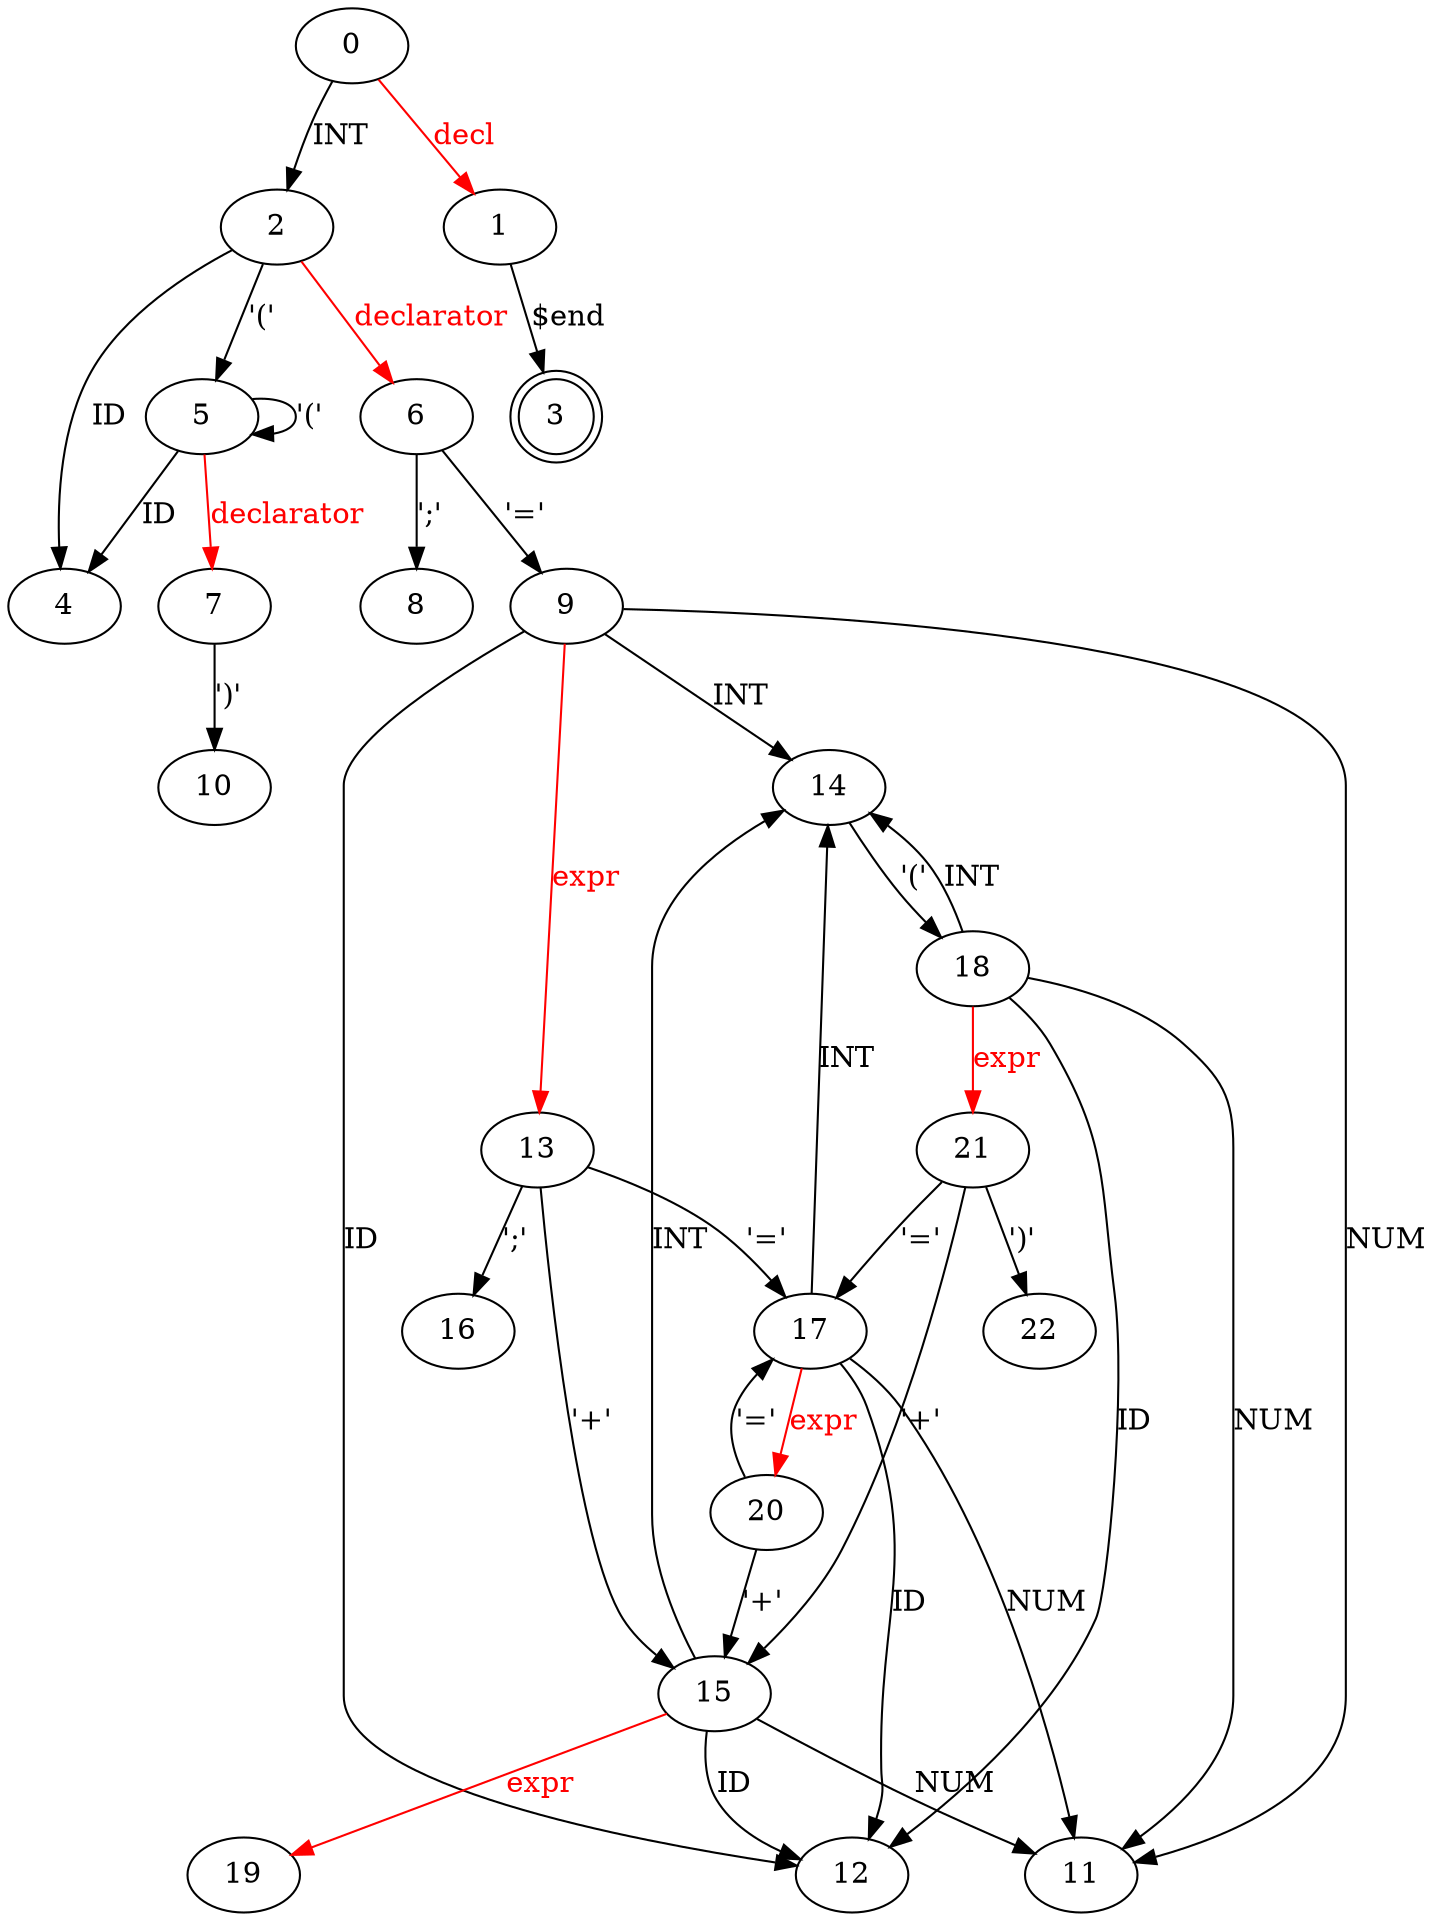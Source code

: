 digraph G {
0 -> 2 [label = "INT"]
0 -> 1 [label = "decl", color = "red", fontcolor = "red"]
1 -> 3 [label = "$end"]
2 -> 5 [label = "'('"]
2 -> 4 [label = "ID"]
2 -> 6 [label = "declarator", color = "red", fontcolor = "red"]
3 [shape = doublecircle]
5 -> 5 [label = "'('"]
5 -> 4 [label = "ID"]
5 -> 7 [label = "declarator", color = "red", fontcolor = "red"]
6 -> 8 [label = "';'"]
6 -> 9 [label = "'='"]
7 -> 10 [label = "')'"]
9 -> 12 [label = "ID"]
9 -> 14 [label = "INT"]
9 -> 11 [label = "NUM"]
9 -> 13 [label = "expr", color = "red", fontcolor = "red"]
13 -> 15 [label = "'+'"]
13 -> 16 [label = "';'"]
13 -> 17 [label = "'='"]
14 -> 18 [label = "'('"]
15 -> 12 [label = "ID"]
15 -> 14 [label = "INT"]
15 -> 11 [label = "NUM"]
15 -> 19 [label = "expr", color = "red", fontcolor = "red"]
17 -> 12 [label = "ID"]
17 -> 14 [label = "INT"]
17 -> 11 [label = "NUM"]
17 -> 20 [label = "expr", color = "red", fontcolor = "red"]
18 -> 12 [label = "ID"]
18 -> 14 [label = "INT"]
18 -> 11 [label = "NUM"]
18 -> 21 [label = "expr", color = "red", fontcolor = "red"]
20 -> 15 [label = "'+'"]
20 -> 17 [label = "'='"]
21 -> 22 [label = "')'"]
21 -> 15 [label = "'+'"]
21 -> 17 [label = "'='"]
}
